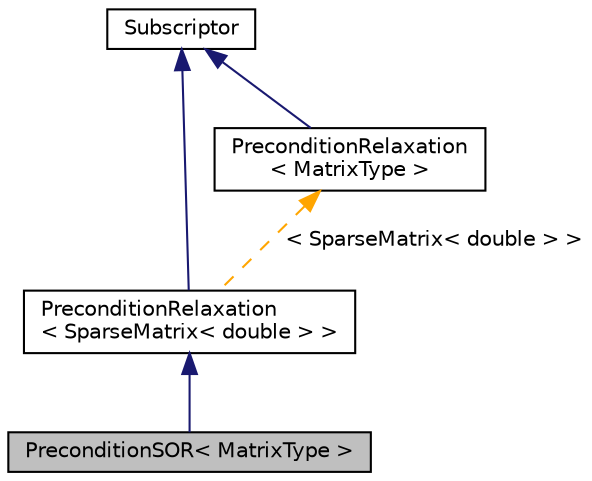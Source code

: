 digraph "PreconditionSOR&lt; MatrixType &gt;"
{
 // LATEX_PDF_SIZE
  edge [fontname="Helvetica",fontsize="10",labelfontname="Helvetica",labelfontsize="10"];
  node [fontname="Helvetica",fontsize="10",shape=record];
  Node1 [label="PreconditionSOR\< MatrixType \>",height=0.2,width=0.4,color="black", fillcolor="grey75", style="filled", fontcolor="black",tooltip=" "];
  Node2 -> Node1 [dir="back",color="midnightblue",fontsize="10",style="solid",fontname="Helvetica"];
  Node2 [label="PreconditionRelaxation\l\< SparseMatrix\< double \> \>",height=0.2,width=0.4,color="black", fillcolor="white", style="filled",URL="$classPreconditionRelaxation.html",tooltip=" "];
  Node3 -> Node2 [dir="back",color="midnightblue",fontsize="10",style="solid",fontname="Helvetica"];
  Node3 [label="Subscriptor",height=0.2,width=0.4,color="black", fillcolor="white", style="filled",URL="$classSubscriptor.html",tooltip=" "];
  Node4 -> Node2 [dir="back",color="orange",fontsize="10",style="dashed",label=" \< SparseMatrix\< double \> \>" ,fontname="Helvetica"];
  Node4 [label="PreconditionRelaxation\l\< MatrixType \>",height=0.2,width=0.4,color="black", fillcolor="white", style="filled",URL="$classPreconditionRelaxation.html",tooltip=" "];
  Node3 -> Node4 [dir="back",color="midnightblue",fontsize="10",style="solid",fontname="Helvetica"];
}
